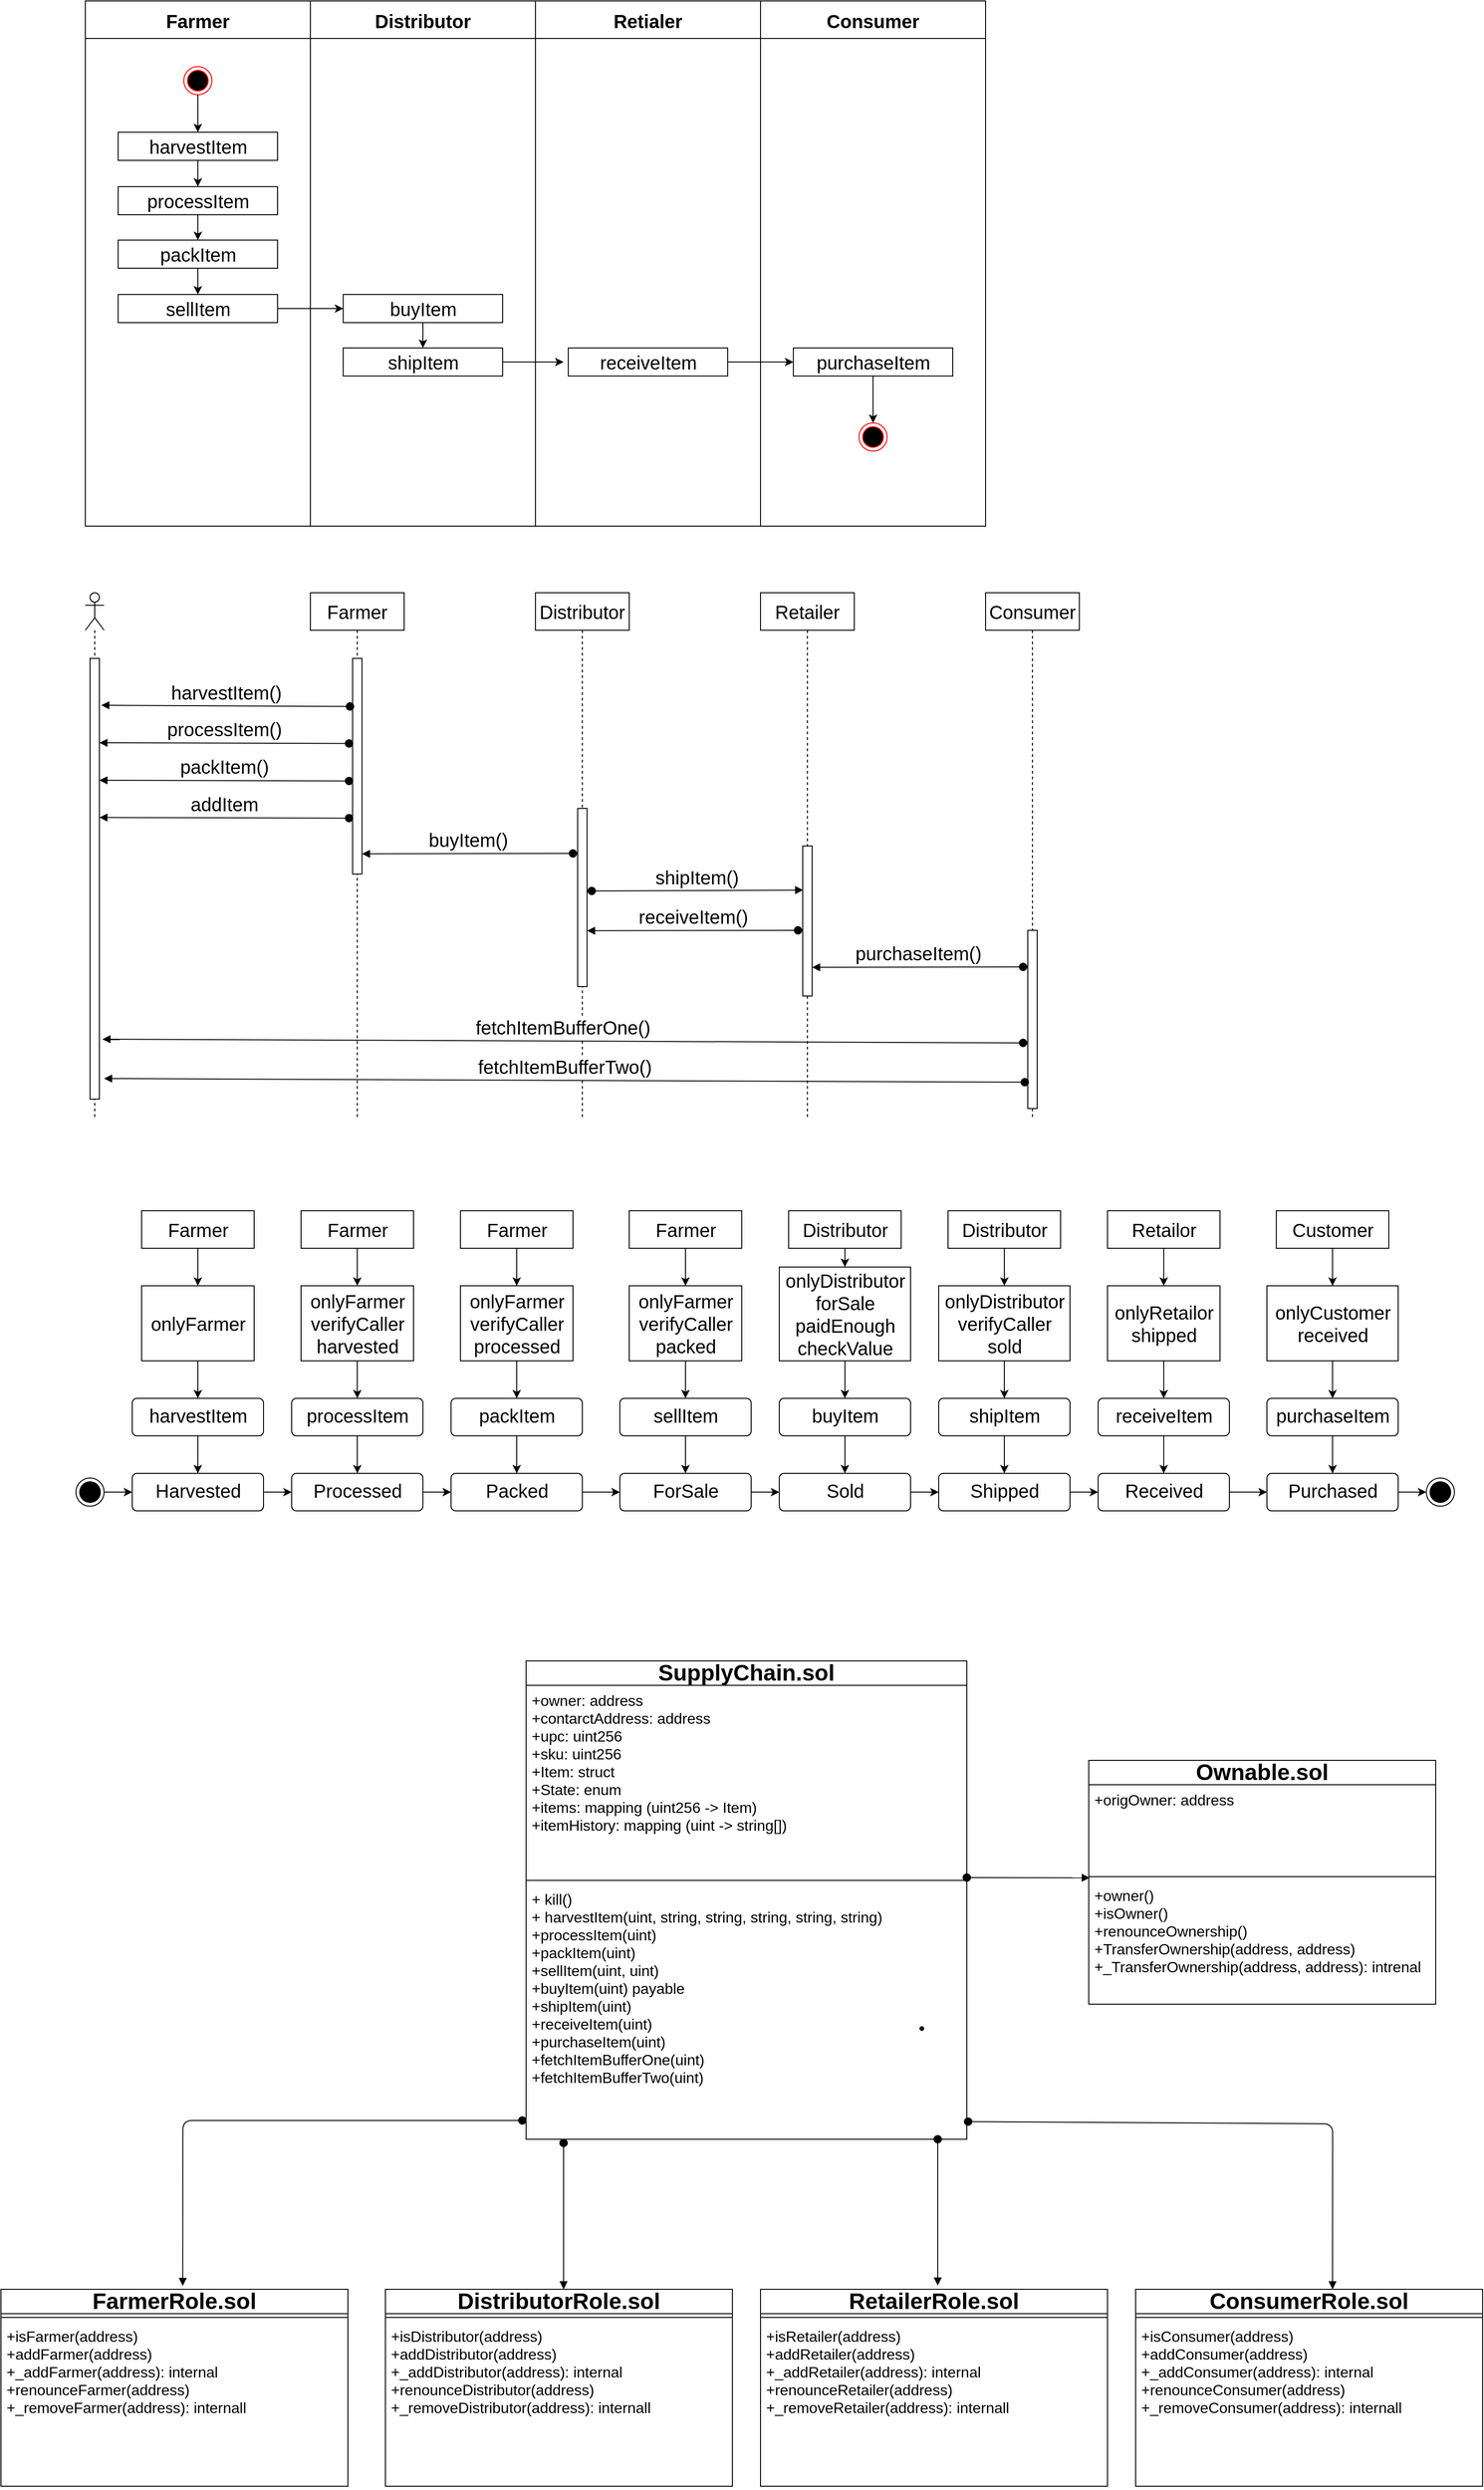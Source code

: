<mxfile version="14.6.13" type="device"><diagram name="Page-1" id="e7e014a7-5840-1c2e-5031-d8a46d1fe8dd"><mxGraphModel dx="1036" dy="1015" grid="1" gridSize="10" guides="1" tooltips="1" connect="1" arrows="1" fold="1" page="1" pageScale="1.5" pageWidth="1200" pageHeight="2000" background="none" math="0" shadow="0"><root><mxCell id="0"/><mxCell id="1" parent="0"/><mxCell id="TxfWVIAP0sXHZTMmSZ6o-41" value="Farmer" style="swimlane;fontSize=20;startSize=40;" vertex="1" parent="1"><mxGeometry x="170" y="40" width="240" height="560" as="geometry"><mxRectangle x="480" y="80" width="100" height="40" as="alternateBounds"/></mxGeometry></mxCell><mxCell id="TxfWVIAP0sXHZTMmSZ6o-66" style="edgeStyle=orthogonalEdgeStyle;rounded=0;orthogonalLoop=1;jettySize=auto;html=1;exitX=0.5;exitY=1;exitDx=0;exitDy=0;entryX=0.5;entryY=0;entryDx=0;entryDy=0;fontSize=20;" edge="1" parent="TxfWVIAP0sXHZTMmSZ6o-41" source="TxfWVIAP0sXHZTMmSZ6o-45" target="TxfWVIAP0sXHZTMmSZ6o-46"><mxGeometry relative="1" as="geometry"/></mxCell><mxCell id="TxfWVIAP0sXHZTMmSZ6o-45" value="processItem" style="html=1;fontSize=20;align=center;" vertex="1" parent="TxfWVIAP0sXHZTMmSZ6o-41"><mxGeometry x="35" y="198" width="170" height="30" as="geometry"/></mxCell><mxCell id="TxfWVIAP0sXHZTMmSZ6o-67" style="edgeStyle=orthogonalEdgeStyle;rounded=0;orthogonalLoop=1;jettySize=auto;html=1;exitX=0.5;exitY=1;exitDx=0;exitDy=0;entryX=0.5;entryY=0;entryDx=0;entryDy=0;fontSize=20;" edge="1" parent="TxfWVIAP0sXHZTMmSZ6o-41" source="TxfWVIAP0sXHZTMmSZ6o-46" target="TxfWVIAP0sXHZTMmSZ6o-47"><mxGeometry relative="1" as="geometry"/></mxCell><mxCell id="TxfWVIAP0sXHZTMmSZ6o-46" value="packItem" style="html=1;fontSize=20;align=center;" vertex="1" parent="TxfWVIAP0sXHZTMmSZ6o-41"><mxGeometry x="35" y="255" width="170" height="30" as="geometry"/></mxCell><mxCell id="TxfWVIAP0sXHZTMmSZ6o-47" value="sellItem" style="html=1;fontSize=20;align=center;" vertex="1" parent="TxfWVIAP0sXHZTMmSZ6o-41"><mxGeometry x="35" y="313" width="170" height="30" as="geometry"/></mxCell><mxCell id="TxfWVIAP0sXHZTMmSZ6o-44" style="edgeStyle=orthogonalEdgeStyle;rounded=0;orthogonalLoop=1;jettySize=auto;html=1;exitX=0.5;exitY=1;exitDx=0;exitDy=0;entryX=0.5;entryY=0;entryDx=0;entryDy=0;fontSize=20;" edge="1" parent="1" source="TxfWVIAP0sXHZTMmSZ6o-42" target="TxfWVIAP0sXHZTMmSZ6o-43"><mxGeometry relative="1" as="geometry"/></mxCell><mxCell id="TxfWVIAP0sXHZTMmSZ6o-42" value="" style="ellipse;html=1;shape=endState;fillColor=#000000;strokeColor=#ff0000;fontSize=20;" vertex="1" parent="1"><mxGeometry x="275" y="110" width="30" height="30" as="geometry"/></mxCell><mxCell id="TxfWVIAP0sXHZTMmSZ6o-65" style="edgeStyle=orthogonalEdgeStyle;rounded=0;orthogonalLoop=1;jettySize=auto;html=1;exitX=0.5;exitY=1;exitDx=0;exitDy=0;entryX=0.5;entryY=0;entryDx=0;entryDy=0;fontSize=20;" edge="1" parent="1" source="TxfWVIAP0sXHZTMmSZ6o-43" target="TxfWVIAP0sXHZTMmSZ6o-45"><mxGeometry relative="1" as="geometry"/></mxCell><mxCell id="TxfWVIAP0sXHZTMmSZ6o-43" value="harvestItem" style="html=1;fontSize=20;align=center;" vertex="1" parent="1"><mxGeometry x="205" y="180" width="170" height="30" as="geometry"/></mxCell><mxCell id="TxfWVIAP0sXHZTMmSZ6o-51" value="Distributor" style="swimlane;fontSize=20;startSize=40;" vertex="1" parent="1"><mxGeometry x="410" y="40" width="240" height="560" as="geometry"><mxRectangle x="480" y="80" width="100" height="40" as="alternateBounds"/></mxGeometry></mxCell><mxCell id="TxfWVIAP0sXHZTMmSZ6o-69" style="edgeStyle=orthogonalEdgeStyle;rounded=0;orthogonalLoop=1;jettySize=auto;html=1;exitX=0.5;exitY=1;exitDx=0;exitDy=0;entryX=0.5;entryY=0;entryDx=0;entryDy=0;fontSize=20;" edge="1" parent="TxfWVIAP0sXHZTMmSZ6o-51" source="TxfWVIAP0sXHZTMmSZ6o-48" target="TxfWVIAP0sXHZTMmSZ6o-49"><mxGeometry relative="1" as="geometry"/></mxCell><mxCell id="TxfWVIAP0sXHZTMmSZ6o-48" value="buyItem" style="html=1;fontSize=20;" vertex="1" parent="TxfWVIAP0sXHZTMmSZ6o-51"><mxGeometry x="35" y="313" width="170" height="30" as="geometry"/></mxCell><mxCell id="TxfWVIAP0sXHZTMmSZ6o-49" value="shipItem" style="html=1;fontSize=20;" vertex="1" parent="TxfWVIAP0sXHZTMmSZ6o-51"><mxGeometry x="35" y="370" width="170" height="30" as="geometry"/></mxCell><mxCell id="TxfWVIAP0sXHZTMmSZ6o-55" value="Retialer" style="swimlane;fontSize=20;startSize=40;" vertex="1" parent="1"><mxGeometry x="650" y="40" width="240" height="560" as="geometry"><mxRectangle x="480" y="80" width="100" height="40" as="alternateBounds"/></mxGeometry></mxCell><mxCell id="TxfWVIAP0sXHZTMmSZ6o-50" value="receiveItem" style="html=1;fontSize=20;" vertex="1" parent="TxfWVIAP0sXHZTMmSZ6o-55"><mxGeometry x="35" y="370" width="170" height="30" as="geometry"/></mxCell><mxCell id="TxfWVIAP0sXHZTMmSZ6o-59" value="Consumer" style="swimlane;fontSize=20;startSize=40;" vertex="1" parent="1"><mxGeometry x="890" y="40" width="240" height="560" as="geometry"><mxRectangle x="480" y="80" width="100" height="40" as="alternateBounds"/></mxGeometry></mxCell><mxCell id="TxfWVIAP0sXHZTMmSZ6o-64" style="edgeStyle=orthogonalEdgeStyle;rounded=0;orthogonalLoop=1;jettySize=auto;html=1;exitX=0.5;exitY=1;exitDx=0;exitDy=0;entryX=0.5;entryY=0;entryDx=0;entryDy=0;fontSize=20;" edge="1" parent="TxfWVIAP0sXHZTMmSZ6o-59" source="TxfWVIAP0sXHZTMmSZ6o-62" target="TxfWVIAP0sXHZTMmSZ6o-63"><mxGeometry relative="1" as="geometry"/></mxCell><mxCell id="TxfWVIAP0sXHZTMmSZ6o-62" value="purchaseItem" style="html=1;fontSize=20;" vertex="1" parent="TxfWVIAP0sXHZTMmSZ6o-59"><mxGeometry x="35" y="370" width="170" height="30" as="geometry"/></mxCell><mxCell id="TxfWVIAP0sXHZTMmSZ6o-63" value="" style="ellipse;html=1;shape=endState;fillColor=#000000;strokeColor=#ff0000;fontSize=20;" vertex="1" parent="TxfWVIAP0sXHZTMmSZ6o-59"><mxGeometry x="105" y="450" width="30" height="30" as="geometry"/></mxCell><mxCell id="TxfWVIAP0sXHZTMmSZ6o-68" style="edgeStyle=orthogonalEdgeStyle;rounded=0;orthogonalLoop=1;jettySize=auto;html=1;exitX=1;exitY=0.5;exitDx=0;exitDy=0;entryX=0;entryY=0.5;entryDx=0;entryDy=0;fontSize=20;" edge="1" parent="1" source="TxfWVIAP0sXHZTMmSZ6o-47" target="TxfWVIAP0sXHZTMmSZ6o-48"><mxGeometry relative="1" as="geometry"/></mxCell><mxCell id="TxfWVIAP0sXHZTMmSZ6o-70" style="edgeStyle=orthogonalEdgeStyle;rounded=0;orthogonalLoop=1;jettySize=auto;html=1;exitX=1;exitY=0.5;exitDx=0;exitDy=0;fontSize=20;" edge="1" parent="1" source="TxfWVIAP0sXHZTMmSZ6o-49"><mxGeometry relative="1" as="geometry"><mxPoint x="680" y="425" as="targetPoint"/></mxGeometry></mxCell><mxCell id="TxfWVIAP0sXHZTMmSZ6o-71" style="edgeStyle=orthogonalEdgeStyle;rounded=0;orthogonalLoop=1;jettySize=auto;html=1;exitX=1;exitY=0.5;exitDx=0;exitDy=0;entryX=0;entryY=0.5;entryDx=0;entryDy=0;fontSize=20;" edge="1" parent="1" source="TxfWVIAP0sXHZTMmSZ6o-50" target="TxfWVIAP0sXHZTMmSZ6o-62"><mxGeometry relative="1" as="geometry"/></mxCell><mxCell id="TxfWVIAP0sXHZTMmSZ6o-83" value="Farmer" style="shape=umlLifeline;perimeter=lifelinePerimeter;whiteSpace=wrap;html=1;container=1;collapsible=0;recursiveResize=0;outlineConnect=0;fontSize=20;align=center;" vertex="1" parent="1"><mxGeometry x="410" y="671" width="100" height="560" as="geometry"/></mxCell><mxCell id="TxfWVIAP0sXHZTMmSZ6o-84" value="" style="shape=umlLifeline;participant=umlActor;perimeter=lifelinePerimeter;whiteSpace=wrap;html=1;container=1;collapsible=0;recursiveResize=0;verticalAlign=top;spacingTop=36;outlineConnect=0;fontSize=20;align=center;" vertex="1" parent="1"><mxGeometry x="170" y="671" width="20" height="560" as="geometry"/></mxCell><mxCell id="TxfWVIAP0sXHZTMmSZ6o-87" value="Distributor" style="shape=umlLifeline;perimeter=lifelinePerimeter;whiteSpace=wrap;html=1;container=1;collapsible=0;recursiveResize=0;outlineConnect=0;fontSize=20;align=center;" vertex="1" parent="1"><mxGeometry x="650" y="671" width="100" height="560" as="geometry"/></mxCell><mxCell id="TxfWVIAP0sXHZTMmSZ6o-88" value="Retailer" style="shape=umlLifeline;perimeter=lifelinePerimeter;whiteSpace=wrap;html=1;container=1;collapsible=0;recursiveResize=0;outlineConnect=0;fontSize=20;align=center;" vertex="1" parent="1"><mxGeometry x="890" y="671" width="100" height="560" as="geometry"/></mxCell><mxCell id="TxfWVIAP0sXHZTMmSZ6o-89" value="Consumer" style="shape=umlLifeline;perimeter=lifelinePerimeter;whiteSpace=wrap;html=1;container=1;collapsible=0;recursiveResize=0;outlineConnect=0;fontSize=20;align=center;" vertex="1" parent="1"><mxGeometry x="1130" y="671" width="100" height="560" as="geometry"/></mxCell><mxCell id="TxfWVIAP0sXHZTMmSZ6o-90" value="" style="html=1;points=[];perimeter=orthogonalPerimeter;fontSize=20;align=center;" vertex="1" parent="1"><mxGeometry x="175" y="741" width="10" height="470" as="geometry"/></mxCell><mxCell id="TxfWVIAP0sXHZTMmSZ6o-91" value="" style="html=1;points=[];perimeter=orthogonalPerimeter;fontSize=20;align=center;" vertex="1" parent="1"><mxGeometry x="455" y="741" width="10" height="230" as="geometry"/></mxCell><mxCell id="TxfWVIAP0sXHZTMmSZ6o-94" value="harvestItem()" style="html=1;verticalAlign=bottom;startArrow=oval;startFill=1;endArrow=block;startSize=8;fontSize=20;exitX=-0.276;exitY=0.223;exitDx=0;exitDy=0;exitPerimeter=0;" edge="1" parent="1" source="TxfWVIAP0sXHZTMmSZ6o-91"><mxGeometry width="60" relative="1" as="geometry"><mxPoint x="440" y="791" as="sourcePoint"/><mxPoint x="187" y="791" as="targetPoint"/></mxGeometry></mxCell><mxCell id="TxfWVIAP0sXHZTMmSZ6o-95" value="processItem()" style="html=1;verticalAlign=bottom;startArrow=oval;startFill=1;endArrow=block;startSize=8;fontSize=20;entryX=1.248;entryY=0.077;entryDx=0;entryDy=0;entryPerimeter=0;exitX=-0.124;exitY=0.137;exitDx=0;exitDy=0;exitPerimeter=0;" edge="1" parent="1"><mxGeometry width="60" relative="1" as="geometry"><mxPoint x="451.28" y="831.71" as="sourcePoint"/><mxPoint x="185" y="831" as="targetPoint"/></mxGeometry></mxCell><mxCell id="TxfWVIAP0sXHZTMmSZ6o-96" value="packItem()" style="html=1;verticalAlign=bottom;startArrow=oval;startFill=1;endArrow=block;startSize=8;fontSize=20;entryX=1.248;entryY=0.077;entryDx=0;entryDy=0;entryPerimeter=0;exitX=-0.124;exitY=0.137;exitDx=0;exitDy=0;exitPerimeter=0;" edge="1" parent="1"><mxGeometry width="60" relative="1" as="geometry"><mxPoint x="451.28" y="871.71" as="sourcePoint"/><mxPoint x="185" y="871" as="targetPoint"/></mxGeometry></mxCell><mxCell id="TxfWVIAP0sXHZTMmSZ6o-97" value="addItem" style="html=1;verticalAlign=bottom;startArrow=oval;startFill=1;endArrow=block;startSize=8;fontSize=20;entryX=1.248;entryY=0.077;entryDx=0;entryDy=0;entryPerimeter=0;exitX=-0.124;exitY=0.137;exitDx=0;exitDy=0;exitPerimeter=0;" edge="1" parent="1"><mxGeometry width="60" relative="1" as="geometry"><mxPoint x="451.28" y="911.36" as="sourcePoint"/><mxPoint x="185.0" y="910.65" as="targetPoint"/></mxGeometry></mxCell><mxCell id="TxfWVIAP0sXHZTMmSZ6o-98" value="" style="html=1;points=[];perimeter=orthogonalPerimeter;fontSize=20;align=center;" vertex="1" parent="1"><mxGeometry x="695" y="901" width="10" height="190" as="geometry"/></mxCell><mxCell id="TxfWVIAP0sXHZTMmSZ6o-99" value="buyItem()" style="html=1;verticalAlign=bottom;startArrow=oval;startFill=1;endArrow=block;startSize=8;fontSize=20;entryX=1.248;entryY=0.077;entryDx=0;entryDy=0;entryPerimeter=0;" edge="1" parent="1"><mxGeometry width="60" relative="1" as="geometry"><mxPoint x="690" y="949" as="sourcePoint"/><mxPoint x="465.0" y="949.41" as="targetPoint"/></mxGeometry></mxCell><mxCell id="TxfWVIAP0sXHZTMmSZ6o-101" value="" style="html=1;points=[];perimeter=orthogonalPerimeter;fontSize=20;align=center;" vertex="1" parent="1"><mxGeometry x="935" y="941" width="10" height="160" as="geometry"/></mxCell><mxCell id="TxfWVIAP0sXHZTMmSZ6o-102" value="" style="html=1;points=[];perimeter=orthogonalPerimeter;fontSize=20;align=center;" vertex="1" parent="1"><mxGeometry x="1175" y="1031" width="10" height="190" as="geometry"/></mxCell><mxCell id="TxfWVIAP0sXHZTMmSZ6o-103" value="receiveItem()" style="html=1;verticalAlign=bottom;startArrow=oval;startFill=1;endArrow=block;startSize=8;fontSize=20;entryX=1.248;entryY=0.077;entryDx=0;entryDy=0;entryPerimeter=0;" edge="1" parent="1"><mxGeometry width="60" relative="1" as="geometry"><mxPoint x="930.0" y="1031" as="sourcePoint"/><mxPoint x="705.0" y="1031.41" as="targetPoint"/></mxGeometry></mxCell><mxCell id="TxfWVIAP0sXHZTMmSZ6o-104" value="shipItem()" style="html=1;verticalAlign=bottom;startArrow=oval;startFill=1;endArrow=block;startSize=8;fontSize=20;entryX=0.047;entryY=0.335;entryDx=0;entryDy=0;entryPerimeter=0;" edge="1" parent="1"><mxGeometry width="60" relative="1" as="geometry"><mxPoint x="710.0" y="989" as="sourcePoint"/><mxPoint x="935.47" y="988.05" as="targetPoint"/></mxGeometry></mxCell><mxCell id="TxfWVIAP0sXHZTMmSZ6o-105" value="purchaseItem()" style="html=1;verticalAlign=bottom;startArrow=oval;startFill=1;endArrow=block;startSize=8;fontSize=20;entryX=1.248;entryY=0.077;entryDx=0;entryDy=0;entryPerimeter=0;" edge="1" parent="1"><mxGeometry width="60" relative="1" as="geometry"><mxPoint x="1170.0" y="1070" as="sourcePoint"/><mxPoint x="945.0" y="1070.41" as="targetPoint"/></mxGeometry></mxCell><mxCell id="TxfWVIAP0sXHZTMmSZ6o-106" value="fetchItemBufferOne()" style="html=1;verticalAlign=bottom;startArrow=oval;startFill=1;endArrow=block;startSize=8;fontSize=20;entryX=1.318;entryY=0.864;entryDx=0;entryDy=0;entryPerimeter=0;" edge="1" parent="1" target="TxfWVIAP0sXHZTMmSZ6o-90"><mxGeometry width="60" relative="1" as="geometry"><mxPoint x="1170.0" y="1151" as="sourcePoint"/><mxPoint x="945.0" y="1151.41" as="targetPoint"/></mxGeometry></mxCell><mxCell id="TxfWVIAP0sXHZTMmSZ6o-107" value="fetchItemBufferTwo()" style="html=1;verticalAlign=bottom;startArrow=oval;startFill=1;endArrow=block;startSize=8;fontSize=20;entryX=1.318;entryY=0.864;entryDx=0;entryDy=0;entryPerimeter=0;" edge="1" parent="1"><mxGeometry width="60" relative="1" as="geometry"><mxPoint x="1171.82" y="1192.92" as="sourcePoint"/><mxPoint x="190.0" y="1189" as="targetPoint"/></mxGeometry></mxCell><mxCell id="TxfWVIAP0sXHZTMmSZ6o-109" value="" style="ellipse;html=1;shape=endState;fillColor=#000000;strokeColor=#000000;fontSize=20;align=center;" vertex="1" parent="1"><mxGeometry x="1600" y="1615" width="30" height="30" as="geometry"/></mxCell><mxCell id="TxfWVIAP0sXHZTMmSZ6o-155" style="edgeStyle=orthogonalEdgeStyle;rounded=0;orthogonalLoop=1;jettySize=auto;html=1;exitX=1;exitY=0.5;exitDx=0;exitDy=0;entryX=0;entryY=0.5;entryDx=0;entryDy=0;fontSize=20;" edge="1" parent="1" source="TxfWVIAP0sXHZTMmSZ6o-110" target="TxfWVIAP0sXHZTMmSZ6o-112"><mxGeometry relative="1" as="geometry"/></mxCell><mxCell id="TxfWVIAP0sXHZTMmSZ6o-110" value="" style="ellipse;html=1;shape=endState;fillColor=#000000;strokeColor=#000000;fontSize=20;align=center;" vertex="1" parent="1"><mxGeometry x="160" y="1615" width="30" height="30" as="geometry"/></mxCell><mxCell id="TxfWVIAP0sXHZTMmSZ6o-179" style="edgeStyle=orthogonalEdgeStyle;rounded=0;orthogonalLoop=1;jettySize=auto;html=1;exitX=1;exitY=0.5;exitDx=0;exitDy=0;entryX=0;entryY=0.5;entryDx=0;entryDy=0;fontSize=20;" edge="1" parent="1" source="TxfWVIAP0sXHZTMmSZ6o-112" target="TxfWVIAP0sXHZTMmSZ6o-122"><mxGeometry relative="1" as="geometry"/></mxCell><mxCell id="TxfWVIAP0sXHZTMmSZ6o-112" value="Harvested" style="html=1;align=center;verticalAlign=top;rounded=1;absoluteArcSize=1;arcSize=10;dashed=0;fontSize=20;" vertex="1" parent="1"><mxGeometry x="220" y="1610" width="140" height="40" as="geometry"/></mxCell><mxCell id="TxfWVIAP0sXHZTMmSZ6o-152" style="edgeStyle=orthogonalEdgeStyle;rounded=0;orthogonalLoop=1;jettySize=auto;html=1;exitX=0.5;exitY=1;exitDx=0;exitDy=0;entryX=0.5;entryY=0;entryDx=0;entryDy=0;fontSize=20;" edge="1" parent="1" source="TxfWVIAP0sXHZTMmSZ6o-116" target="TxfWVIAP0sXHZTMmSZ6o-118"><mxGeometry relative="1" as="geometry"/></mxCell><mxCell id="TxfWVIAP0sXHZTMmSZ6o-116" value="Farmer" style="html=1;fontSize=20;align=center;" vertex="1" parent="1"><mxGeometry x="230" y="1330" width="120" height="40" as="geometry"/></mxCell><mxCell id="TxfWVIAP0sXHZTMmSZ6o-153" style="edgeStyle=orthogonalEdgeStyle;rounded=0;orthogonalLoop=1;jettySize=auto;html=1;exitX=0.5;exitY=1;exitDx=0;exitDy=0;entryX=0.5;entryY=0;entryDx=0;entryDy=0;fontSize=20;" edge="1" parent="1" source="TxfWVIAP0sXHZTMmSZ6o-118" target="TxfWVIAP0sXHZTMmSZ6o-119"><mxGeometry relative="1" as="geometry"/></mxCell><mxCell id="TxfWVIAP0sXHZTMmSZ6o-118" value="onlyFarmer" style="html=1;fontSize=20;align=center;" vertex="1" parent="1"><mxGeometry x="230" y="1410" width="120" height="80" as="geometry"/></mxCell><mxCell id="TxfWVIAP0sXHZTMmSZ6o-154" style="edgeStyle=orthogonalEdgeStyle;rounded=0;orthogonalLoop=1;jettySize=auto;html=1;exitX=0.5;exitY=1;exitDx=0;exitDy=0;entryX=0.5;entryY=0;entryDx=0;entryDy=0;fontSize=20;" edge="1" parent="1" source="TxfWVIAP0sXHZTMmSZ6o-119" target="TxfWVIAP0sXHZTMmSZ6o-112"><mxGeometry relative="1" as="geometry"/></mxCell><mxCell id="TxfWVIAP0sXHZTMmSZ6o-119" value="harvestItem" style="html=1;align=center;verticalAlign=top;rounded=1;absoluteArcSize=1;arcSize=10;dashed=0;fontSize=20;" vertex="1" parent="1"><mxGeometry x="220" y="1530" width="140" height="40" as="geometry"/></mxCell><mxCell id="TxfWVIAP0sXHZTMmSZ6o-180" style="edgeStyle=orthogonalEdgeStyle;rounded=0;orthogonalLoop=1;jettySize=auto;html=1;exitX=1;exitY=0.5;exitDx=0;exitDy=0;entryX=0;entryY=0.5;entryDx=0;entryDy=0;fontSize=20;" edge="1" parent="1" source="TxfWVIAP0sXHZTMmSZ6o-122" target="TxfWVIAP0sXHZTMmSZ6o-126"><mxGeometry relative="1" as="geometry"/></mxCell><mxCell id="TxfWVIAP0sXHZTMmSZ6o-122" value="Processed" style="html=1;align=center;verticalAlign=top;rounded=1;absoluteArcSize=1;arcSize=10;dashed=0;fontSize=20;" vertex="1" parent="1"><mxGeometry x="390" y="1610" width="140" height="40" as="geometry"/></mxCell><mxCell id="TxfWVIAP0sXHZTMmSZ6o-158" style="edgeStyle=orthogonalEdgeStyle;rounded=0;orthogonalLoop=1;jettySize=auto;html=1;exitX=0.5;exitY=1;exitDx=0;exitDy=0;entryX=0.5;entryY=0;entryDx=0;entryDy=0;fontSize=20;" edge="1" parent="1" source="TxfWVIAP0sXHZTMmSZ6o-123" target="TxfWVIAP0sXHZTMmSZ6o-124"><mxGeometry relative="1" as="geometry"/></mxCell><mxCell id="TxfWVIAP0sXHZTMmSZ6o-123" value="Farmer" style="html=1;fontSize=20;align=center;" vertex="1" parent="1"><mxGeometry x="400" y="1330" width="120" height="40" as="geometry"/></mxCell><mxCell id="TxfWVIAP0sXHZTMmSZ6o-159" style="edgeStyle=orthogonalEdgeStyle;rounded=0;orthogonalLoop=1;jettySize=auto;html=1;exitX=0.5;exitY=1;exitDx=0;exitDy=0;entryX=0.5;entryY=0;entryDx=0;entryDy=0;fontSize=20;" edge="1" parent="1" source="TxfWVIAP0sXHZTMmSZ6o-124" target="TxfWVIAP0sXHZTMmSZ6o-125"><mxGeometry relative="1" as="geometry"/></mxCell><mxCell id="TxfWVIAP0sXHZTMmSZ6o-124" value="onlyFarmer&lt;br&gt;verifyCaller&lt;br&gt;harvested" style="html=1;fontSize=20;align=center;" vertex="1" parent="1"><mxGeometry x="400" y="1410" width="120" height="80" as="geometry"/></mxCell><mxCell id="TxfWVIAP0sXHZTMmSZ6o-160" style="edgeStyle=orthogonalEdgeStyle;rounded=0;orthogonalLoop=1;jettySize=auto;html=1;exitX=0.5;exitY=1;exitDx=0;exitDy=0;entryX=0.5;entryY=0;entryDx=0;entryDy=0;fontSize=20;" edge="1" parent="1" source="TxfWVIAP0sXHZTMmSZ6o-125" target="TxfWVIAP0sXHZTMmSZ6o-122"><mxGeometry relative="1" as="geometry"/></mxCell><mxCell id="TxfWVIAP0sXHZTMmSZ6o-125" value="processItem" style="html=1;align=center;verticalAlign=top;rounded=1;absoluteArcSize=1;arcSize=10;dashed=0;fontSize=20;" vertex="1" parent="1"><mxGeometry x="390" y="1530" width="140" height="40" as="geometry"/></mxCell><mxCell id="TxfWVIAP0sXHZTMmSZ6o-181" style="edgeStyle=orthogonalEdgeStyle;rounded=0;orthogonalLoop=1;jettySize=auto;html=1;exitX=1;exitY=0.5;exitDx=0;exitDy=0;entryX=0;entryY=0.5;entryDx=0;entryDy=0;fontSize=20;" edge="1" parent="1" source="TxfWVIAP0sXHZTMmSZ6o-126" target="TxfWVIAP0sXHZTMmSZ6o-130"><mxGeometry relative="1" as="geometry"/></mxCell><mxCell id="TxfWVIAP0sXHZTMmSZ6o-126" value="Packed" style="html=1;align=center;verticalAlign=top;rounded=1;absoluteArcSize=1;arcSize=10;dashed=0;fontSize=20;" vertex="1" parent="1"><mxGeometry x="560" y="1610" width="140" height="40" as="geometry"/></mxCell><mxCell id="TxfWVIAP0sXHZTMmSZ6o-161" style="edgeStyle=orthogonalEdgeStyle;rounded=0;orthogonalLoop=1;jettySize=auto;html=1;exitX=0.5;exitY=1;exitDx=0;exitDy=0;entryX=0.5;entryY=0;entryDx=0;entryDy=0;fontSize=20;" edge="1" parent="1" source="TxfWVIAP0sXHZTMmSZ6o-127" target="TxfWVIAP0sXHZTMmSZ6o-128"><mxGeometry relative="1" as="geometry"/></mxCell><mxCell id="TxfWVIAP0sXHZTMmSZ6o-127" value="Farmer" style="html=1;fontSize=20;align=center;" vertex="1" parent="1"><mxGeometry x="570" y="1330" width="120" height="40" as="geometry"/></mxCell><mxCell id="TxfWVIAP0sXHZTMmSZ6o-162" style="edgeStyle=orthogonalEdgeStyle;rounded=0;orthogonalLoop=1;jettySize=auto;html=1;exitX=0.5;exitY=1;exitDx=0;exitDy=0;entryX=0.5;entryY=0;entryDx=0;entryDy=0;fontSize=20;" edge="1" parent="1" source="TxfWVIAP0sXHZTMmSZ6o-128" target="TxfWVIAP0sXHZTMmSZ6o-129"><mxGeometry relative="1" as="geometry"/></mxCell><mxCell id="TxfWVIAP0sXHZTMmSZ6o-128" value="onlyFarmer&lt;br&gt;verifyCaller&lt;br&gt;processed" style="html=1;fontSize=20;align=center;" vertex="1" parent="1"><mxGeometry x="570" y="1410" width="120" height="80" as="geometry"/></mxCell><mxCell id="TxfWVIAP0sXHZTMmSZ6o-163" style="edgeStyle=orthogonalEdgeStyle;rounded=0;orthogonalLoop=1;jettySize=auto;html=1;exitX=0.5;exitY=1;exitDx=0;exitDy=0;fontSize=20;" edge="1" parent="1" source="TxfWVIAP0sXHZTMmSZ6o-129" target="TxfWVIAP0sXHZTMmSZ6o-126"><mxGeometry relative="1" as="geometry"/></mxCell><mxCell id="TxfWVIAP0sXHZTMmSZ6o-129" value="packItem" style="html=1;align=center;verticalAlign=top;rounded=1;absoluteArcSize=1;arcSize=10;dashed=0;fontSize=20;" vertex="1" parent="1"><mxGeometry x="560" y="1530" width="140" height="40" as="geometry"/></mxCell><mxCell id="TxfWVIAP0sXHZTMmSZ6o-182" style="edgeStyle=orthogonalEdgeStyle;rounded=0;orthogonalLoop=1;jettySize=auto;html=1;exitX=1;exitY=0.5;exitDx=0;exitDy=0;entryX=0;entryY=0.5;entryDx=0;entryDy=0;fontSize=20;" edge="1" parent="1" source="TxfWVIAP0sXHZTMmSZ6o-130" target="TxfWVIAP0sXHZTMmSZ6o-134"><mxGeometry relative="1" as="geometry"/></mxCell><mxCell id="TxfWVIAP0sXHZTMmSZ6o-130" value="ForSale" style="html=1;align=center;verticalAlign=top;rounded=1;absoluteArcSize=1;arcSize=10;dashed=0;fontSize=20;" vertex="1" parent="1"><mxGeometry x="740" y="1610" width="140" height="40" as="geometry"/></mxCell><mxCell id="TxfWVIAP0sXHZTMmSZ6o-164" style="edgeStyle=orthogonalEdgeStyle;rounded=0;orthogonalLoop=1;jettySize=auto;html=1;exitX=0.5;exitY=1;exitDx=0;exitDy=0;entryX=0.5;entryY=0;entryDx=0;entryDy=0;fontSize=20;" edge="1" parent="1" source="TxfWVIAP0sXHZTMmSZ6o-131" target="TxfWVIAP0sXHZTMmSZ6o-132"><mxGeometry relative="1" as="geometry"/></mxCell><mxCell id="TxfWVIAP0sXHZTMmSZ6o-131" value="Farmer" style="html=1;fontSize=20;align=center;" vertex="1" parent="1"><mxGeometry x="750" y="1330" width="120" height="40" as="geometry"/></mxCell><mxCell id="TxfWVIAP0sXHZTMmSZ6o-165" style="edgeStyle=orthogonalEdgeStyle;rounded=0;orthogonalLoop=1;jettySize=auto;html=1;exitX=0.5;exitY=1;exitDx=0;exitDy=0;entryX=0.5;entryY=0;entryDx=0;entryDy=0;fontSize=20;" edge="1" parent="1" source="TxfWVIAP0sXHZTMmSZ6o-132" target="TxfWVIAP0sXHZTMmSZ6o-133"><mxGeometry relative="1" as="geometry"/></mxCell><mxCell id="TxfWVIAP0sXHZTMmSZ6o-132" value="onlyFarmer&lt;br&gt;verifyCaller&lt;br&gt;packed" style="html=1;fontSize=20;align=center;" vertex="1" parent="1"><mxGeometry x="750" y="1410" width="120" height="80" as="geometry"/></mxCell><mxCell id="TxfWVIAP0sXHZTMmSZ6o-166" style="edgeStyle=orthogonalEdgeStyle;rounded=0;orthogonalLoop=1;jettySize=auto;html=1;exitX=0.5;exitY=1;exitDx=0;exitDy=0;entryX=0.5;entryY=0;entryDx=0;entryDy=0;fontSize=20;" edge="1" parent="1" source="TxfWVIAP0sXHZTMmSZ6o-133" target="TxfWVIAP0sXHZTMmSZ6o-130"><mxGeometry relative="1" as="geometry"/></mxCell><mxCell id="TxfWVIAP0sXHZTMmSZ6o-133" value="sellItem" style="html=1;align=center;verticalAlign=top;rounded=1;absoluteArcSize=1;arcSize=10;dashed=0;fontSize=20;" vertex="1" parent="1"><mxGeometry x="740" y="1530" width="140" height="40" as="geometry"/></mxCell><mxCell id="TxfWVIAP0sXHZTMmSZ6o-183" style="edgeStyle=orthogonalEdgeStyle;rounded=0;orthogonalLoop=1;jettySize=auto;html=1;exitX=1;exitY=0.5;exitDx=0;exitDy=0;entryX=0;entryY=0.5;entryDx=0;entryDy=0;fontSize=20;" edge="1" parent="1" source="TxfWVIAP0sXHZTMmSZ6o-134" target="TxfWVIAP0sXHZTMmSZ6o-138"><mxGeometry relative="1" as="geometry"/></mxCell><mxCell id="TxfWVIAP0sXHZTMmSZ6o-134" value="Sold" style="html=1;align=center;verticalAlign=top;rounded=1;absoluteArcSize=1;arcSize=10;dashed=0;fontSize=20;" vertex="1" parent="1"><mxGeometry x="910" y="1610" width="140" height="40" as="geometry"/></mxCell><mxCell id="TxfWVIAP0sXHZTMmSZ6o-167" style="edgeStyle=orthogonalEdgeStyle;rounded=0;orthogonalLoop=1;jettySize=auto;html=1;exitX=0.5;exitY=1;exitDx=0;exitDy=0;entryX=0.5;entryY=0;entryDx=0;entryDy=0;fontSize=20;" edge="1" parent="1" source="TxfWVIAP0sXHZTMmSZ6o-135" target="TxfWVIAP0sXHZTMmSZ6o-136"><mxGeometry relative="1" as="geometry"/></mxCell><mxCell id="TxfWVIAP0sXHZTMmSZ6o-135" value="Distributor" style="html=1;fontSize=20;align=center;" vertex="1" parent="1"><mxGeometry x="920" y="1330" width="120" height="40" as="geometry"/></mxCell><mxCell id="TxfWVIAP0sXHZTMmSZ6o-168" style="edgeStyle=orthogonalEdgeStyle;rounded=0;orthogonalLoop=1;jettySize=auto;html=1;exitX=0.5;exitY=1;exitDx=0;exitDy=0;entryX=0.5;entryY=0;entryDx=0;entryDy=0;fontSize=20;" edge="1" parent="1" source="TxfWVIAP0sXHZTMmSZ6o-136" target="TxfWVIAP0sXHZTMmSZ6o-137"><mxGeometry relative="1" as="geometry"/></mxCell><mxCell id="TxfWVIAP0sXHZTMmSZ6o-136" value="onlyDistributor&lt;br&gt;forSale&lt;br&gt;paidEnough&lt;br&gt;checkValue" style="html=1;fontSize=20;align=center;" vertex="1" parent="1"><mxGeometry x="910" y="1390" width="140" height="100" as="geometry"/></mxCell><mxCell id="TxfWVIAP0sXHZTMmSZ6o-169" style="edgeStyle=orthogonalEdgeStyle;rounded=0;orthogonalLoop=1;jettySize=auto;html=1;exitX=0.5;exitY=1;exitDx=0;exitDy=0;entryX=0.5;entryY=0;entryDx=0;entryDy=0;fontSize=20;" edge="1" parent="1" source="TxfWVIAP0sXHZTMmSZ6o-137" target="TxfWVIAP0sXHZTMmSZ6o-134"><mxGeometry relative="1" as="geometry"/></mxCell><mxCell id="TxfWVIAP0sXHZTMmSZ6o-137" value="buyItem" style="html=1;align=center;verticalAlign=top;rounded=1;absoluteArcSize=1;arcSize=10;dashed=0;fontSize=20;" vertex="1" parent="1"><mxGeometry x="910" y="1530" width="140" height="40" as="geometry"/></mxCell><mxCell id="TxfWVIAP0sXHZTMmSZ6o-184" style="edgeStyle=orthogonalEdgeStyle;rounded=0;orthogonalLoop=1;jettySize=auto;html=1;exitX=1;exitY=0.5;exitDx=0;exitDy=0;entryX=0;entryY=0.5;entryDx=0;entryDy=0;fontSize=20;" edge="1" parent="1" source="TxfWVIAP0sXHZTMmSZ6o-138" target="TxfWVIAP0sXHZTMmSZ6o-142"><mxGeometry relative="1" as="geometry"/></mxCell><mxCell id="TxfWVIAP0sXHZTMmSZ6o-138" value="Shipped" style="html=1;align=center;verticalAlign=top;rounded=1;absoluteArcSize=1;arcSize=10;dashed=0;fontSize=20;" vertex="1" parent="1"><mxGeometry x="1080" y="1610" width="140" height="40" as="geometry"/></mxCell><mxCell id="TxfWVIAP0sXHZTMmSZ6o-170" style="edgeStyle=orthogonalEdgeStyle;rounded=0;orthogonalLoop=1;jettySize=auto;html=1;exitX=0.5;exitY=1;exitDx=0;exitDy=0;entryX=0.5;entryY=0;entryDx=0;entryDy=0;fontSize=20;" edge="1" parent="1" source="TxfWVIAP0sXHZTMmSZ6o-139" target="TxfWVIAP0sXHZTMmSZ6o-156"><mxGeometry relative="1" as="geometry"/></mxCell><mxCell id="TxfWVIAP0sXHZTMmSZ6o-139" value="Distributor" style="html=1;fontSize=20;align=center;" vertex="1" parent="1"><mxGeometry x="1090" y="1330" width="120" height="40" as="geometry"/></mxCell><mxCell id="TxfWVIAP0sXHZTMmSZ6o-172" style="edgeStyle=orthogonalEdgeStyle;rounded=0;orthogonalLoop=1;jettySize=auto;html=1;exitX=0.5;exitY=1;exitDx=0;exitDy=0;entryX=0.5;entryY=0;entryDx=0;entryDy=0;fontSize=20;" edge="1" parent="1" source="TxfWVIAP0sXHZTMmSZ6o-141" target="TxfWVIAP0sXHZTMmSZ6o-138"><mxGeometry relative="1" as="geometry"/></mxCell><mxCell id="TxfWVIAP0sXHZTMmSZ6o-141" value="shipItem" style="html=1;align=center;verticalAlign=top;rounded=1;absoluteArcSize=1;arcSize=10;dashed=0;fontSize=20;" vertex="1" parent="1"><mxGeometry x="1080" y="1530" width="140" height="40" as="geometry"/></mxCell><mxCell id="TxfWVIAP0sXHZTMmSZ6o-185" style="edgeStyle=orthogonalEdgeStyle;rounded=0;orthogonalLoop=1;jettySize=auto;html=1;exitX=1;exitY=0.5;exitDx=0;exitDy=0;entryX=0;entryY=0.5;entryDx=0;entryDy=0;fontSize=20;" edge="1" parent="1" source="TxfWVIAP0sXHZTMmSZ6o-142" target="TxfWVIAP0sXHZTMmSZ6o-146"><mxGeometry relative="1" as="geometry"/></mxCell><mxCell id="TxfWVIAP0sXHZTMmSZ6o-142" value="Received" style="html=1;align=center;verticalAlign=top;rounded=1;absoluteArcSize=1;arcSize=10;dashed=0;fontSize=20;" vertex="1" parent="1"><mxGeometry x="1250" y="1610" width="140" height="40" as="geometry"/></mxCell><mxCell id="TxfWVIAP0sXHZTMmSZ6o-173" style="edgeStyle=orthogonalEdgeStyle;rounded=0;orthogonalLoop=1;jettySize=auto;html=1;exitX=0.5;exitY=1;exitDx=0;exitDy=0;entryX=0.5;entryY=0;entryDx=0;entryDy=0;fontSize=20;" edge="1" parent="1" source="TxfWVIAP0sXHZTMmSZ6o-143" target="TxfWVIAP0sXHZTMmSZ6o-144"><mxGeometry relative="1" as="geometry"/></mxCell><mxCell id="TxfWVIAP0sXHZTMmSZ6o-143" value="Retailor" style="html=1;fontSize=20;align=center;" vertex="1" parent="1"><mxGeometry x="1260" y="1330" width="120" height="40" as="geometry"/></mxCell><mxCell id="TxfWVIAP0sXHZTMmSZ6o-174" style="edgeStyle=orthogonalEdgeStyle;rounded=0;orthogonalLoop=1;jettySize=auto;html=1;exitX=0.5;exitY=1;exitDx=0;exitDy=0;entryX=0.5;entryY=0;entryDx=0;entryDy=0;fontSize=20;" edge="1" parent="1" source="TxfWVIAP0sXHZTMmSZ6o-144" target="TxfWVIAP0sXHZTMmSZ6o-145"><mxGeometry relative="1" as="geometry"/></mxCell><mxCell id="TxfWVIAP0sXHZTMmSZ6o-144" value="onlyRetailor&lt;br&gt;shipped" style="html=1;fontSize=20;align=center;" vertex="1" parent="1"><mxGeometry x="1260" y="1410" width="120" height="80" as="geometry"/></mxCell><mxCell id="TxfWVIAP0sXHZTMmSZ6o-175" style="edgeStyle=orthogonalEdgeStyle;rounded=0;orthogonalLoop=1;jettySize=auto;html=1;exitX=0.5;exitY=1;exitDx=0;exitDy=0;entryX=0.5;entryY=0;entryDx=0;entryDy=0;fontSize=20;" edge="1" parent="1" source="TxfWVIAP0sXHZTMmSZ6o-145" target="TxfWVIAP0sXHZTMmSZ6o-142"><mxGeometry relative="1" as="geometry"/></mxCell><mxCell id="TxfWVIAP0sXHZTMmSZ6o-145" value="receiveItem" style="html=1;align=center;verticalAlign=top;rounded=1;absoluteArcSize=1;arcSize=10;dashed=0;fontSize=20;" vertex="1" parent="1"><mxGeometry x="1250" y="1530" width="140" height="40" as="geometry"/></mxCell><mxCell id="TxfWVIAP0sXHZTMmSZ6o-186" style="edgeStyle=orthogonalEdgeStyle;rounded=0;orthogonalLoop=1;jettySize=auto;html=1;exitX=1;exitY=0.5;exitDx=0;exitDy=0;entryX=0;entryY=0.5;entryDx=0;entryDy=0;fontSize=20;" edge="1" parent="1" source="TxfWVIAP0sXHZTMmSZ6o-146" target="TxfWVIAP0sXHZTMmSZ6o-109"><mxGeometry relative="1" as="geometry"/></mxCell><mxCell id="TxfWVIAP0sXHZTMmSZ6o-146" value="Purchased" style="html=1;align=center;verticalAlign=top;rounded=1;absoluteArcSize=1;arcSize=10;dashed=0;fontSize=20;" vertex="1" parent="1"><mxGeometry x="1430" y="1610" width="140" height="40" as="geometry"/></mxCell><mxCell id="TxfWVIAP0sXHZTMmSZ6o-176" style="edgeStyle=orthogonalEdgeStyle;rounded=0;orthogonalLoop=1;jettySize=auto;html=1;exitX=0.5;exitY=1;exitDx=0;exitDy=0;entryX=0.5;entryY=0;entryDx=0;entryDy=0;fontSize=20;" edge="1" parent="1" source="TxfWVIAP0sXHZTMmSZ6o-147" target="TxfWVIAP0sXHZTMmSZ6o-148"><mxGeometry relative="1" as="geometry"/></mxCell><mxCell id="TxfWVIAP0sXHZTMmSZ6o-147" value="Customer" style="html=1;fontSize=20;align=center;" vertex="1" parent="1"><mxGeometry x="1440" y="1330" width="120" height="40" as="geometry"/></mxCell><mxCell id="TxfWVIAP0sXHZTMmSZ6o-177" style="edgeStyle=orthogonalEdgeStyle;rounded=0;orthogonalLoop=1;jettySize=auto;html=1;exitX=0.5;exitY=1;exitDx=0;exitDy=0;entryX=0.5;entryY=0;entryDx=0;entryDy=0;fontSize=20;" edge="1" parent="1" source="TxfWVIAP0sXHZTMmSZ6o-148" target="TxfWVIAP0sXHZTMmSZ6o-149"><mxGeometry relative="1" as="geometry"/></mxCell><mxCell id="TxfWVIAP0sXHZTMmSZ6o-148" value="onlyCustomer&lt;br&gt;received" style="html=1;fontSize=20;align=center;" vertex="1" parent="1"><mxGeometry x="1430" y="1410" width="140" height="80" as="geometry"/></mxCell><mxCell id="TxfWVIAP0sXHZTMmSZ6o-178" style="edgeStyle=orthogonalEdgeStyle;rounded=0;orthogonalLoop=1;jettySize=auto;html=1;exitX=0.5;exitY=1;exitDx=0;exitDy=0;entryX=0.5;entryY=0;entryDx=0;entryDy=0;fontSize=20;" edge="1" parent="1" source="TxfWVIAP0sXHZTMmSZ6o-149" target="TxfWVIAP0sXHZTMmSZ6o-146"><mxGeometry relative="1" as="geometry"/></mxCell><mxCell id="TxfWVIAP0sXHZTMmSZ6o-149" value="purchaseItem" style="html=1;align=center;verticalAlign=top;rounded=1;absoluteArcSize=1;arcSize=10;dashed=0;fontSize=20;" vertex="1" parent="1"><mxGeometry x="1430" y="1530" width="140" height="40" as="geometry"/></mxCell><mxCell id="TxfWVIAP0sXHZTMmSZ6o-171" style="edgeStyle=orthogonalEdgeStyle;rounded=0;orthogonalLoop=1;jettySize=auto;html=1;exitX=0.5;exitY=1;exitDx=0;exitDy=0;entryX=0.5;entryY=0;entryDx=0;entryDy=0;fontSize=20;" edge="1" parent="1" source="TxfWVIAP0sXHZTMmSZ6o-156" target="TxfWVIAP0sXHZTMmSZ6o-141"><mxGeometry relative="1" as="geometry"/></mxCell><mxCell id="TxfWVIAP0sXHZTMmSZ6o-156" value="onlyDistributor&lt;br&gt;verifyCaller&lt;br&gt;sold" style="html=1;fontSize=20;align=center;" vertex="1" parent="1"><mxGeometry x="1080" y="1410" width="140" height="80" as="geometry"/></mxCell><mxCell id="TxfWVIAP0sXHZTMmSZ6o-187" value="SupplyChain.sol" style="swimlane;fontStyle=1;align=center;verticalAlign=bottom;childLayout=stackLayout;horizontal=1;startSize=26;horizontalStack=0;resizeParent=1;resizeParentMax=0;resizeLast=0;collapsible=1;marginBottom=0;fontSize=24;" vertex="1" parent="1"><mxGeometry x="640" y="1810" width="470" height="510" as="geometry"><mxRectangle x="260" y="1780" width="190" height="30" as="alternateBounds"/></mxGeometry></mxCell><mxCell id="TxfWVIAP0sXHZTMmSZ6o-188" value="+owner: address &#10;+contarctAddress: address&#10;+upc: uint256&#10;+sku: uint256&#10;+Item: struct&#10;+State: enum&#10;+items: mapping (uint256 -&gt; Item)&#10;+itemHistory: mapping (uint -&gt; string[])" style="text;strokeColor=none;fillColor=none;align=left;verticalAlign=top;spacingLeft=4;spacingRight=4;overflow=hidden;rotatable=0;points=[[0,0.5],[1,0.5]];portConstraint=eastwest;fontSize=16;" vertex="1" parent="TxfWVIAP0sXHZTMmSZ6o-187"><mxGeometry y="26" width="470" height="204" as="geometry"/></mxCell><mxCell id="TxfWVIAP0sXHZTMmSZ6o-189" value="" style="line;strokeWidth=1;fillColor=none;align=left;verticalAlign=middle;spacingTop=-1;spacingLeft=3;spacingRight=3;rotatable=0;labelPosition=right;points=[];portConstraint=eastwest;" vertex="1" parent="TxfWVIAP0sXHZTMmSZ6o-187"><mxGeometry y="230" width="470" height="8" as="geometry"/></mxCell><mxCell id="TxfWVIAP0sXHZTMmSZ6o-190" value="+ kill()&#10;+ harvestItem(uint, string, string, string, string, string)&#10;+processItem(uint)&#10;+packItem(uint)&#10;+sellItem(uint, uint)&#10;+buyItem(uint) payable&#10;+shipItem(uint)&#10;+receiveItem(uint)&#10;+purchaseItem(uint)&#10;+fetchItemBufferOne(uint)&#10;+fetchItemBufferTwo(uint)" style="text;strokeColor=none;fillColor=none;align=left;verticalAlign=top;spacingLeft=4;spacingRight=4;overflow=hidden;rotatable=0;points=[[0,0.5],[1,0.5]];portConstraint=eastwest;fontSize=16;" vertex="1" parent="TxfWVIAP0sXHZTMmSZ6o-187"><mxGeometry y="238" width="470" height="272" as="geometry"/></mxCell><mxCell id="TxfWVIAP0sXHZTMmSZ6o-195" value="Ownable.sol" style="swimlane;fontStyle=1;align=center;verticalAlign=bottom;childLayout=stackLayout;horizontal=1;startSize=26;horizontalStack=0;resizeParent=1;resizeParentMax=0;resizeLast=0;collapsible=1;marginBottom=0;fontSize=24;" vertex="1" parent="1"><mxGeometry x="1240" y="1916" width="370" height="260" as="geometry"><mxRectangle x="260" y="1780" width="190" height="30" as="alternateBounds"/></mxGeometry></mxCell><mxCell id="TxfWVIAP0sXHZTMmSZ6o-196" value="+origOwner: address &#10;" style="text;strokeColor=none;fillColor=none;align=left;verticalAlign=top;spacingLeft=4;spacingRight=4;overflow=hidden;rotatable=0;points=[[0,0.5],[1,0.5]];portConstraint=eastwest;fontSize=16;" vertex="1" parent="TxfWVIAP0sXHZTMmSZ6o-195"><mxGeometry y="26" width="370" height="94" as="geometry"/></mxCell><mxCell id="TxfWVIAP0sXHZTMmSZ6o-197" value="" style="line;strokeWidth=1;fillColor=none;align=left;verticalAlign=middle;spacingTop=-1;spacingLeft=3;spacingRight=3;rotatable=0;labelPosition=right;points=[];portConstraint=eastwest;" vertex="1" parent="TxfWVIAP0sXHZTMmSZ6o-195"><mxGeometry y="120" width="370" height="8" as="geometry"/></mxCell><mxCell id="TxfWVIAP0sXHZTMmSZ6o-198" value="+owner()&#10;+isOwner()&#10;+renounceOwnership()&#10;+TransferOwnership(address, address)&#10;+_TransferOwnership(address, address): intrenal" style="text;strokeColor=none;fillColor=none;align=left;verticalAlign=top;spacingLeft=4;spacingRight=4;overflow=hidden;rotatable=0;points=[[0,0.5],[1,0.5]];portConstraint=eastwest;fontSize=16;" vertex="1" parent="TxfWVIAP0sXHZTMmSZ6o-195"><mxGeometry y="128" width="370" height="132" as="geometry"/></mxCell><mxCell id="TxfWVIAP0sXHZTMmSZ6o-207" value="FarmerRole.sol" style="swimlane;fontStyle=1;align=center;verticalAlign=bottom;childLayout=stackLayout;horizontal=1;startSize=26;horizontalStack=0;resizeParent=1;resizeParentMax=0;resizeLast=0;collapsible=1;marginBottom=0;fontSize=24;" vertex="1" parent="1"><mxGeometry x="80" y="2480" width="370" height="210" as="geometry"><mxRectangle x="260" y="1780" width="190" height="30" as="alternateBounds"/></mxGeometry></mxCell><mxCell id="TxfWVIAP0sXHZTMmSZ6o-209" value="" style="line;strokeWidth=1;fillColor=none;align=left;verticalAlign=middle;spacingTop=-1;spacingLeft=3;spacingRight=3;rotatable=0;labelPosition=right;points=[];portConstraint=eastwest;" vertex="1" parent="TxfWVIAP0sXHZTMmSZ6o-207"><mxGeometry y="26" width="370" height="8" as="geometry"/></mxCell><mxCell id="TxfWVIAP0sXHZTMmSZ6o-210" value="+isFarmer(address)&#10;+addFarmer(address)&#10;+_addFarmer(address): internal&#10;+renounceFarmer(address)&#10;+_removeFarmer(address): internall" style="text;strokeColor=none;fillColor=none;align=left;verticalAlign=top;spacingLeft=4;spacingRight=4;overflow=hidden;rotatable=0;points=[[0,0.5],[1,0.5]];portConstraint=eastwest;fontSize=16;" vertex="1" parent="TxfWVIAP0sXHZTMmSZ6o-207"><mxGeometry y="34" width="370" height="176" as="geometry"/></mxCell><mxCell id="TxfWVIAP0sXHZTMmSZ6o-211" value="DistributorRole.sol" style="swimlane;fontStyle=1;align=center;verticalAlign=bottom;childLayout=stackLayout;horizontal=1;startSize=26;horizontalStack=0;resizeParent=1;resizeParentMax=0;resizeLast=0;collapsible=1;marginBottom=0;fontSize=24;" vertex="1" parent="1"><mxGeometry x="490" y="2480" width="370" height="210" as="geometry"><mxRectangle x="260" y="1780" width="190" height="30" as="alternateBounds"/></mxGeometry></mxCell><mxCell id="TxfWVIAP0sXHZTMmSZ6o-212" value="" style="line;strokeWidth=1;fillColor=none;align=left;verticalAlign=middle;spacingTop=-1;spacingLeft=3;spacingRight=3;rotatable=0;labelPosition=right;points=[];portConstraint=eastwest;" vertex="1" parent="TxfWVIAP0sXHZTMmSZ6o-211"><mxGeometry y="26" width="370" height="8" as="geometry"/></mxCell><mxCell id="TxfWVIAP0sXHZTMmSZ6o-213" value="+isDistributor(address)&#10;+addDistributor(address)&#10;+_addDistributor(address): internal&#10;+renounceDistributor(address)&#10;+_removeDistributor(address): internall" style="text;strokeColor=none;fillColor=none;align=left;verticalAlign=top;spacingLeft=4;spacingRight=4;overflow=hidden;rotatable=0;points=[[0,0.5],[1,0.5]];portConstraint=eastwest;fontSize=16;" vertex="1" parent="TxfWVIAP0sXHZTMmSZ6o-211"><mxGeometry y="34" width="370" height="176" as="geometry"/></mxCell><mxCell id="TxfWVIAP0sXHZTMmSZ6o-214" value="RetailerRole.sol" style="swimlane;fontStyle=1;align=center;verticalAlign=bottom;childLayout=stackLayout;horizontal=1;startSize=26;horizontalStack=0;resizeParent=1;resizeParentMax=0;resizeLast=0;collapsible=1;marginBottom=0;fontSize=24;" vertex="1" parent="1"><mxGeometry x="890" y="2480" width="370" height="210" as="geometry"><mxRectangle x="260" y="1780" width="190" height="30" as="alternateBounds"/></mxGeometry></mxCell><mxCell id="TxfWVIAP0sXHZTMmSZ6o-215" value="" style="line;strokeWidth=1;fillColor=none;align=left;verticalAlign=middle;spacingTop=-1;spacingLeft=3;spacingRight=3;rotatable=0;labelPosition=right;points=[];portConstraint=eastwest;" vertex="1" parent="TxfWVIAP0sXHZTMmSZ6o-214"><mxGeometry y="26" width="370" height="8" as="geometry"/></mxCell><mxCell id="TxfWVIAP0sXHZTMmSZ6o-216" value="+isRetailer(address)&#10;+addRetailer(address)&#10;+_addRetailer(address): internal&#10;+renounceRetailer(address)&#10;+_removeRetailer(address): internall" style="text;strokeColor=none;fillColor=none;align=left;verticalAlign=top;spacingLeft=4;spacingRight=4;overflow=hidden;rotatable=0;points=[[0,0.5],[1,0.5]];portConstraint=eastwest;fontSize=16;" vertex="1" parent="TxfWVIAP0sXHZTMmSZ6o-214"><mxGeometry y="34" width="370" height="176" as="geometry"/></mxCell><mxCell id="TxfWVIAP0sXHZTMmSZ6o-217" value="ConsumerRole.sol" style="swimlane;fontStyle=1;align=center;verticalAlign=bottom;childLayout=stackLayout;horizontal=1;startSize=26;horizontalStack=0;resizeParent=1;resizeParentMax=0;resizeLast=0;collapsible=1;marginBottom=0;fontSize=24;" vertex="1" parent="1"><mxGeometry x="1290" y="2480" width="370" height="210" as="geometry"><mxRectangle x="260" y="1780" width="190" height="30" as="alternateBounds"/></mxGeometry></mxCell><mxCell id="TxfWVIAP0sXHZTMmSZ6o-218" value="" style="line;strokeWidth=1;fillColor=none;align=left;verticalAlign=middle;spacingTop=-1;spacingLeft=3;spacingRight=3;rotatable=0;labelPosition=right;points=[];portConstraint=eastwest;" vertex="1" parent="TxfWVIAP0sXHZTMmSZ6o-217"><mxGeometry y="26" width="370" height="8" as="geometry"/></mxCell><mxCell id="TxfWVIAP0sXHZTMmSZ6o-219" value="+isConsumer(address)&#10;+addConsumer(address)&#10;+_addConsumer(address): internal&#10;+renounceConsumer(address)&#10;+_removeConsumer(address): internall" style="text;strokeColor=none;fillColor=none;align=left;verticalAlign=top;spacingLeft=4;spacingRight=4;overflow=hidden;rotatable=0;points=[[0,0.5],[1,0.5]];portConstraint=eastwest;fontSize=16;" vertex="1" parent="TxfWVIAP0sXHZTMmSZ6o-217"><mxGeometry y="34" width="370" height="176" as="geometry"/></mxCell><mxCell id="TxfWVIAP0sXHZTMmSZ6o-227" value="" style="ellipse;html=1;fillColor=#000000;fontSize=16;align=center;" vertex="1" parent="1"><mxGeometry x="1060" y="2200" width="4" height="4" as="geometry"/></mxCell><mxCell id="TxfWVIAP0sXHZTMmSZ6o-229" value="" style="html=1;verticalAlign=bottom;startArrow=oval;startFill=1;endArrow=block;startSize=8;fontSize=16;entryX=0.524;entryY=-0.017;entryDx=0;entryDy=0;entryPerimeter=0;" edge="1" parent="1" target="TxfWVIAP0sXHZTMmSZ6o-207"><mxGeometry width="60" relative="1" as="geometry"><mxPoint x="636" y="2300" as="sourcePoint"/><mxPoint x="1180" y="2300" as="targetPoint"/><Array as="points"><mxPoint x="274" y="2300"/></Array></mxGeometry></mxCell><mxCell id="TxfWVIAP0sXHZTMmSZ6o-230" value="" style="html=1;verticalAlign=bottom;startArrow=oval;startFill=1;endArrow=block;startSize=8;fontSize=16;endSize=6;" edge="1" parent="1"><mxGeometry width="60" relative="1" as="geometry"><mxPoint x="680" y="2324" as="sourcePoint"/><mxPoint x="680" y="2480" as="targetPoint"/></mxGeometry></mxCell><mxCell id="TxfWVIAP0sXHZTMmSZ6o-231" value="" style="html=1;verticalAlign=bottom;startArrow=oval;startFill=1;endArrow=block;startSize=8;fontSize=16;endSize=6;" edge="1" parent="1"><mxGeometry width="60" relative="1" as="geometry"><mxPoint x="1079" y="2320" as="sourcePoint"/><mxPoint x="1079" y="2476" as="targetPoint"/></mxGeometry></mxCell><mxCell id="TxfWVIAP0sXHZTMmSZ6o-232" value="" style="html=1;verticalAlign=bottom;startArrow=oval;startFill=1;endArrow=block;startSize=8;fontSize=16;entryX=0.524;entryY=-0.017;entryDx=0;entryDy=0;entryPerimeter=0;fontStyle=1;exitX=1.003;exitY=0.931;exitDx=0;exitDy=0;exitPerimeter=0;" edge="1" parent="1" source="TxfWVIAP0sXHZTMmSZ6o-190"><mxGeometry width="60" relative="1" as="geometry"><mxPoint x="1862.12" y="2303.57" as="sourcePoint"/><mxPoint x="1500" y="2480" as="targetPoint"/><Array as="points"><mxPoint x="1500.12" y="2303.57"/></Array></mxGeometry></mxCell><mxCell id="TxfWVIAP0sXHZTMmSZ6o-233" value="" style="html=1;verticalAlign=bottom;startArrow=oval;startFill=1;endArrow=block;startSize=8;fontSize=16;endSize=6;entryX=0.003;entryY=-0.021;entryDx=0;entryDy=0;entryPerimeter=0;" edge="1" parent="1" target="TxfWVIAP0sXHZTMmSZ6o-198"><mxGeometry width="60" relative="1" as="geometry"><mxPoint x="1110" y="2041" as="sourcePoint"/><mxPoint x="1210" y="2044" as="targetPoint"/></mxGeometry></mxCell></root></mxGraphModel></diagram></mxfile>